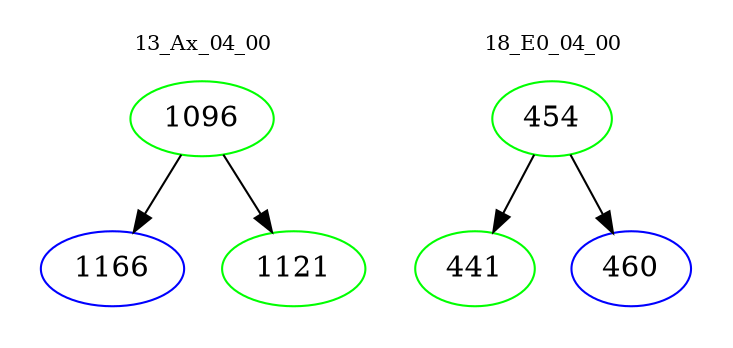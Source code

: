 digraph{
subgraph cluster_0 {
color = white
label = "13_Ax_04_00";
fontsize=10;
T0_1096 [label="1096", color="green"]
T0_1096 -> T0_1166 [color="black"]
T0_1166 [label="1166", color="blue"]
T0_1096 -> T0_1121 [color="black"]
T0_1121 [label="1121", color="green"]
}
subgraph cluster_1 {
color = white
label = "18_E0_04_00";
fontsize=10;
T1_454 [label="454", color="green"]
T1_454 -> T1_441 [color="black"]
T1_441 [label="441", color="green"]
T1_454 -> T1_460 [color="black"]
T1_460 [label="460", color="blue"]
}
}
